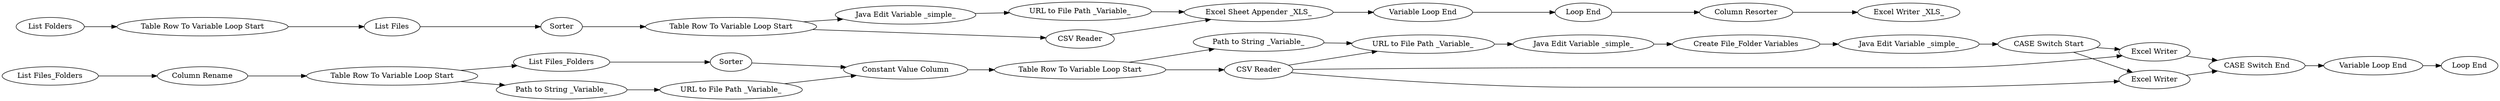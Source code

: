 digraph {
	26 -> 43
	29 -> 34
	28 -> 24
	21 -> 6
	37 -> 36
	41 -> 43
	29 -> 44
	12 -> 14
	24 -> 42
	14 -> 22
	17 -> 2
	36 -> 39
	27 -> 35
	23 -> 28
	44 -> 39
	43 -> 27
	18 -> 19
	38 -> 37
	19 -> 5
	6 -> 12
	37 -> 44
	11 -> 17
	25 -> 26
	20 -> 22
	6 -> 20
	40 -> 30
	5 -> 21
	45 -> 46
	24 -> 25
	29 -> 36
	13 -> 11
	42 -> 41
	39 -> 45
	27 -> 29
	35 -> 34
	30 -> 38
	34 -> 40
	22 -> 13
	27 [label="Table Row To Variable Loop Start"]
	45 [label="Variable Loop End"]
	21 [label=Sorter]
	18 [label="List Folders"]
	26 [label=Sorter]
	17 [label="Column Resorter"]
	19 [label="Table Row To Variable Loop Start"]
	24 [label="Table Row To Variable Loop Start"]
	41 [label="URL to File Path _Variable_"]
	6 [label="Table Row To Variable Loop Start"]
	25 [label="List Files_Folders"]
	12 [label="Java Edit Variable _simple_"]
	42 [label="Path to String _Variable_"]
	22 [label="Excel Sheet Appender _XLS_"]
	28 [label="Column Rename"]
	11 [label="Loop End"]
	23 [label="List Files_Folders"]
	14 [label="URL to File Path _Variable_"]
	38 [label="Java Edit Variable _simple_"]
	5 [label="List Files"]
	20 [label="CSV Reader"]
	13 [label="Variable Loop End"]
	43 [label="Constant Value Column"]
	35 [label="Path to String _Variable_"]
	34 [label="URL to File Path _Variable_"]
	29 [label="CSV Reader"]
	44 [label="Excel Writer"]
	36 [label="Excel Writer"]
	46 [label="Loop End"]
	40 [label="Java Edit Variable _simple_"]
	39 [label="CASE Switch End"]
	30 [label="Create File_Folder Variables"]
	2 [label="Excel Writer _XLS_"]
	37 [label="CASE Switch Start"]
	rankdir=LR
}
